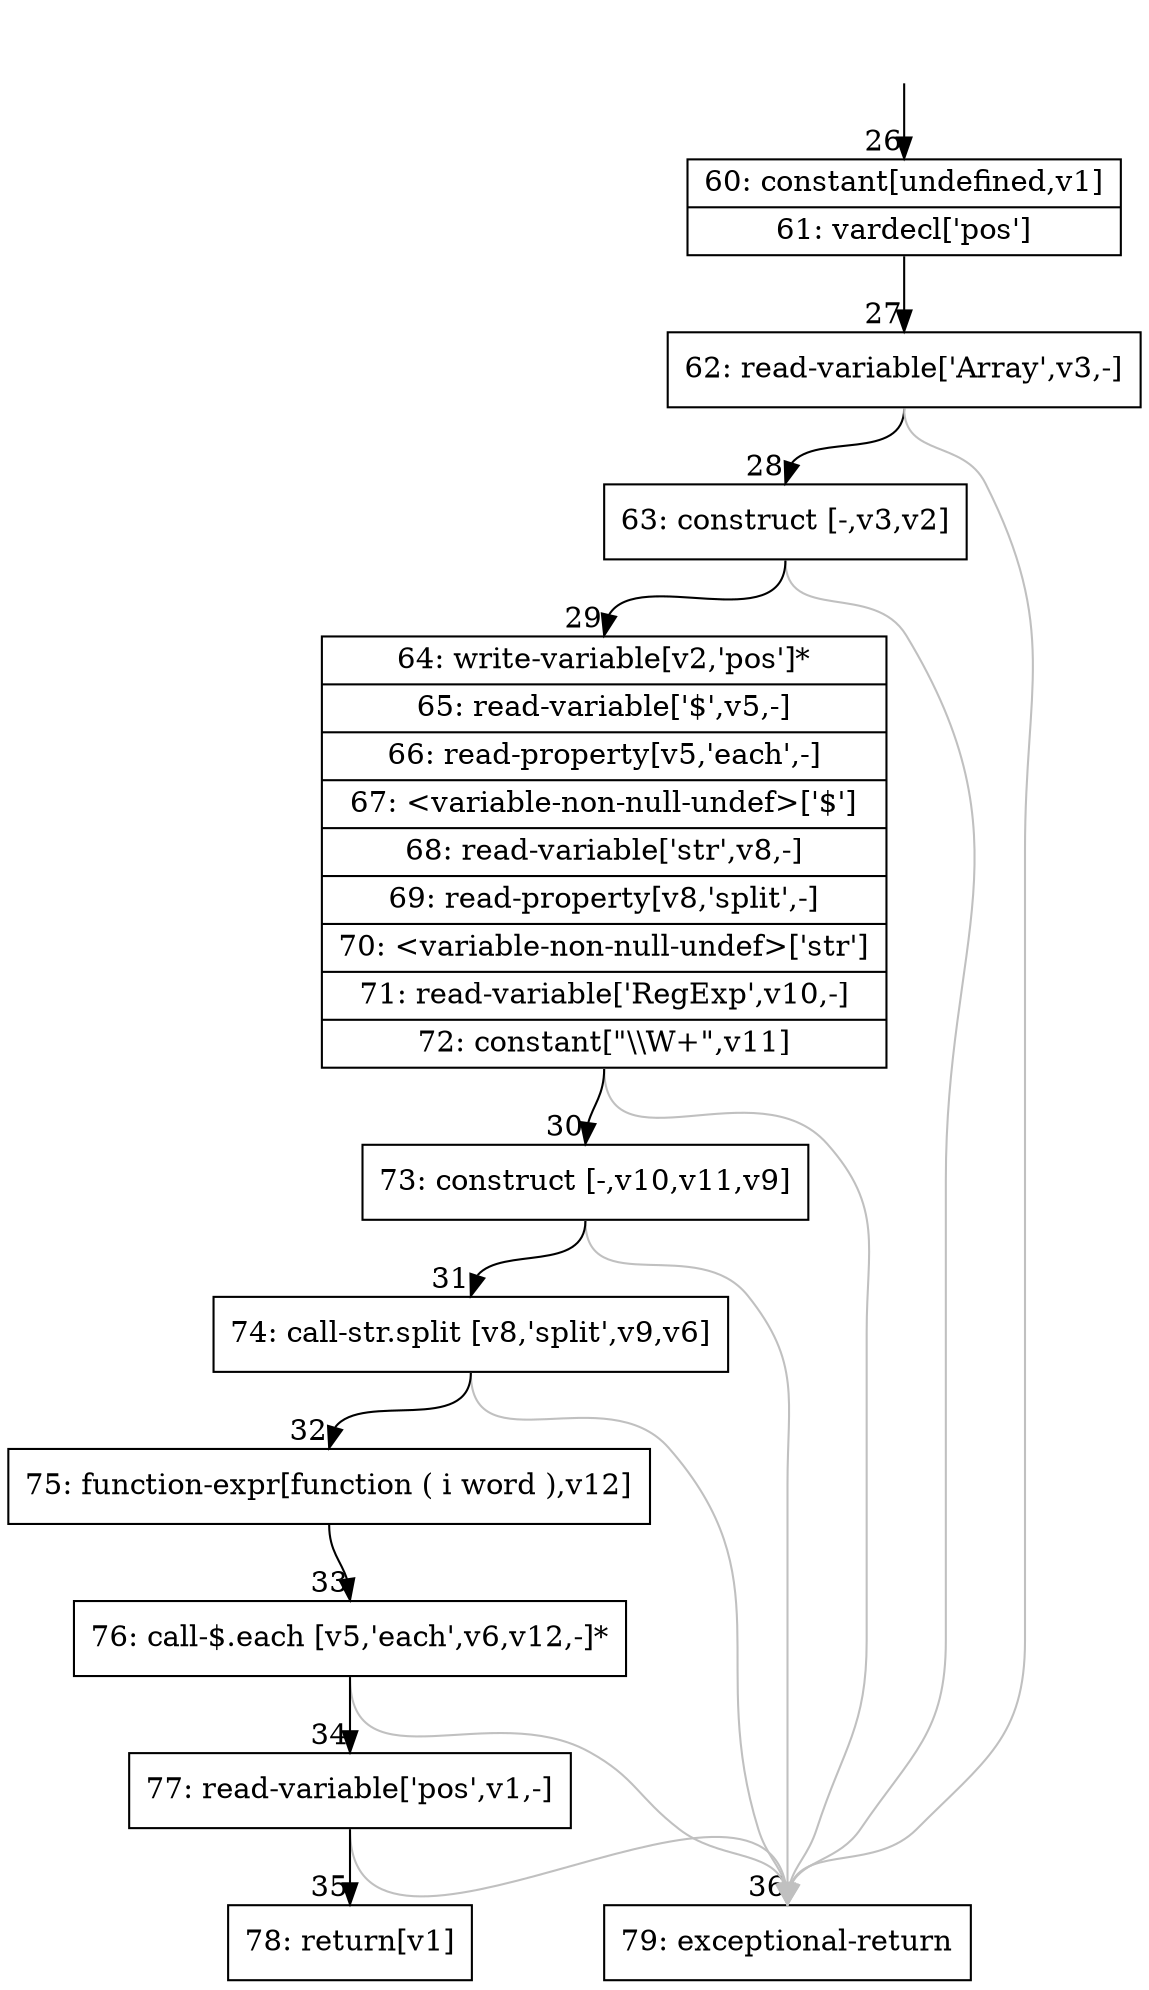 digraph {
rankdir="TD"
BB_entry4[shape=none,label=""];
BB_entry4 -> BB26 [tailport=s, headport=n, headlabel="    26"]
BB26 [shape=record label="{60: constant[undefined,v1]|61: vardecl['pos']}" ] 
BB26 -> BB27 [tailport=s, headport=n, headlabel="      27"]
BB27 [shape=record label="{62: read-variable['Array',v3,-]}" ] 
BB27 -> BB28 [tailport=s, headport=n, headlabel="      28"]
BB27 -> BB36 [tailport=s, headport=n, color=gray, headlabel="      36"]
BB28 [shape=record label="{63: construct [-,v3,v2]}" ] 
BB28 -> BB29 [tailport=s, headport=n, headlabel="      29"]
BB28 -> BB36 [tailport=s, headport=n, color=gray]
BB29 [shape=record label="{64: write-variable[v2,'pos']*|65: read-variable['$',v5,-]|66: read-property[v5,'each',-]|67: \<variable-non-null-undef\>['$']|68: read-variable['str',v8,-]|69: read-property[v8,'split',-]|70: \<variable-non-null-undef\>['str']|71: read-variable['RegExp',v10,-]|72: constant[\"\\\\W+\",v11]}" ] 
BB29 -> BB30 [tailport=s, headport=n, headlabel="      30"]
BB29 -> BB36 [tailport=s, headport=n, color=gray]
BB30 [shape=record label="{73: construct [-,v10,v11,v9]}" ] 
BB30 -> BB31 [tailport=s, headport=n, headlabel="      31"]
BB30 -> BB36 [tailport=s, headport=n, color=gray]
BB31 [shape=record label="{74: call-str.split [v8,'split',v9,v6]}" ] 
BB31 -> BB32 [tailport=s, headport=n, headlabel="      32"]
BB31 -> BB36 [tailport=s, headport=n, color=gray]
BB32 [shape=record label="{75: function-expr[function ( i word ),v12]}" ] 
BB32 -> BB33 [tailport=s, headport=n, headlabel="      33"]
BB33 [shape=record label="{76: call-$.each [v5,'each',v6,v12,-]*}" ] 
BB33 -> BB34 [tailport=s, headport=n, headlabel="      34"]
BB33 -> BB36 [tailport=s, headport=n, color=gray]
BB34 [shape=record label="{77: read-variable['pos',v1,-]}" ] 
BB34 -> BB35 [tailport=s, headport=n, headlabel="      35"]
BB34 -> BB36 [tailport=s, headport=n, color=gray]
BB35 [shape=record label="{78: return[v1]}" ] 
BB36 [shape=record label="{79: exceptional-return}" ] 
//#$~ 51
}
